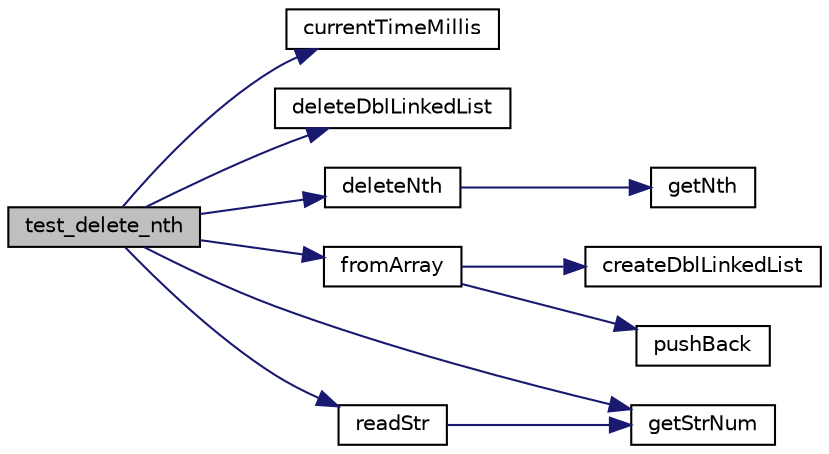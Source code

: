 digraph "test_delete_nth"
{
 // LATEX_PDF_SIZE
  edge [fontname="Helvetica",fontsize="10",labelfontname="Helvetica",labelfontsize="10"];
  node [fontname="Helvetica",fontsize="10",shape=record];
  rankdir="LR";
  Node1 [label="test_delete_nth",height=0.2,width=0.4,color="black", fillcolor="grey75", style="filled", fontcolor="black",tooltip=" "];
  Node1 -> Node2 [color="midnightblue",fontsize="10",style="solid",fontname="Helvetica"];
  Node2 [label="currentTimeMillis",height=0.2,width=0.4,color="black", fillcolor="white", style="filled",URL="$list_8c.html#a12d5b6421b1b4450fbbf7817ad214220",tooltip=" "];
  Node1 -> Node3 [color="midnightblue",fontsize="10",style="solid",fontname="Helvetica"];
  Node3 [label="deleteDblLinkedList",height=0.2,width=0.4,color="black", fillcolor="white", style="filled",URL="$list_8c.html#ac5db0a6aa8b023ce62a70d6179404a4f",tooltip=" "];
  Node1 -> Node4 [color="midnightblue",fontsize="10",style="solid",fontname="Helvetica"];
  Node4 [label="deleteNth",height=0.2,width=0.4,color="black", fillcolor="white", style="filled",URL="$list_8c.html#a4cbd68aa7be7009c429ba36c7c9991d5",tooltip=" "];
  Node4 -> Node5 [color="midnightblue",fontsize="10",style="solid",fontname="Helvetica"];
  Node5 [label="getNth",height=0.2,width=0.4,color="black", fillcolor="white", style="filled",URL="$list_8c.html#a48d23a7f27e3a5436c27546044947ccf",tooltip=" "];
  Node1 -> Node6 [color="midnightblue",fontsize="10",style="solid",fontname="Helvetica"];
  Node6 [label="fromArray",height=0.2,width=0.4,color="black", fillcolor="white", style="filled",URL="$list_8c.html#a3679ee943bb2c3f5a4b3f9660acd218d",tooltip=" "];
  Node6 -> Node7 [color="midnightblue",fontsize="10",style="solid",fontname="Helvetica"];
  Node7 [label="createDblLinkedList",height=0.2,width=0.4,color="black", fillcolor="white", style="filled",URL="$list_8c.html#a2e037868abf1ab6898a529e684c219fa",tooltip=" "];
  Node6 -> Node8 [color="midnightblue",fontsize="10",style="solid",fontname="Helvetica"];
  Node8 [label="pushBack",height=0.2,width=0.4,color="black", fillcolor="white", style="filled",URL="$list_8c.html#a3063f17c880b94e1f9f079a18e600667",tooltip=" "];
  Node1 -> Node9 [color="midnightblue",fontsize="10",style="solid",fontname="Helvetica"];
  Node9 [label="getStrNum",height=0.2,width=0.4,color="black", fillcolor="white", style="filled",URL="$data_8c.html#ae44c09204ef424e8aa1ab999f3750b36",tooltip=" "];
  Node1 -> Node10 [color="midnightblue",fontsize="10",style="solid",fontname="Helvetica"];
  Node10 [label="readStr",height=0.2,width=0.4,color="black", fillcolor="white", style="filled",URL="$data_8c.html#a1fbc0a3bdff86fe47cffd1f3b1d43853",tooltip=" "];
  Node10 -> Node9 [color="midnightblue",fontsize="10",style="solid",fontname="Helvetica"];
}

